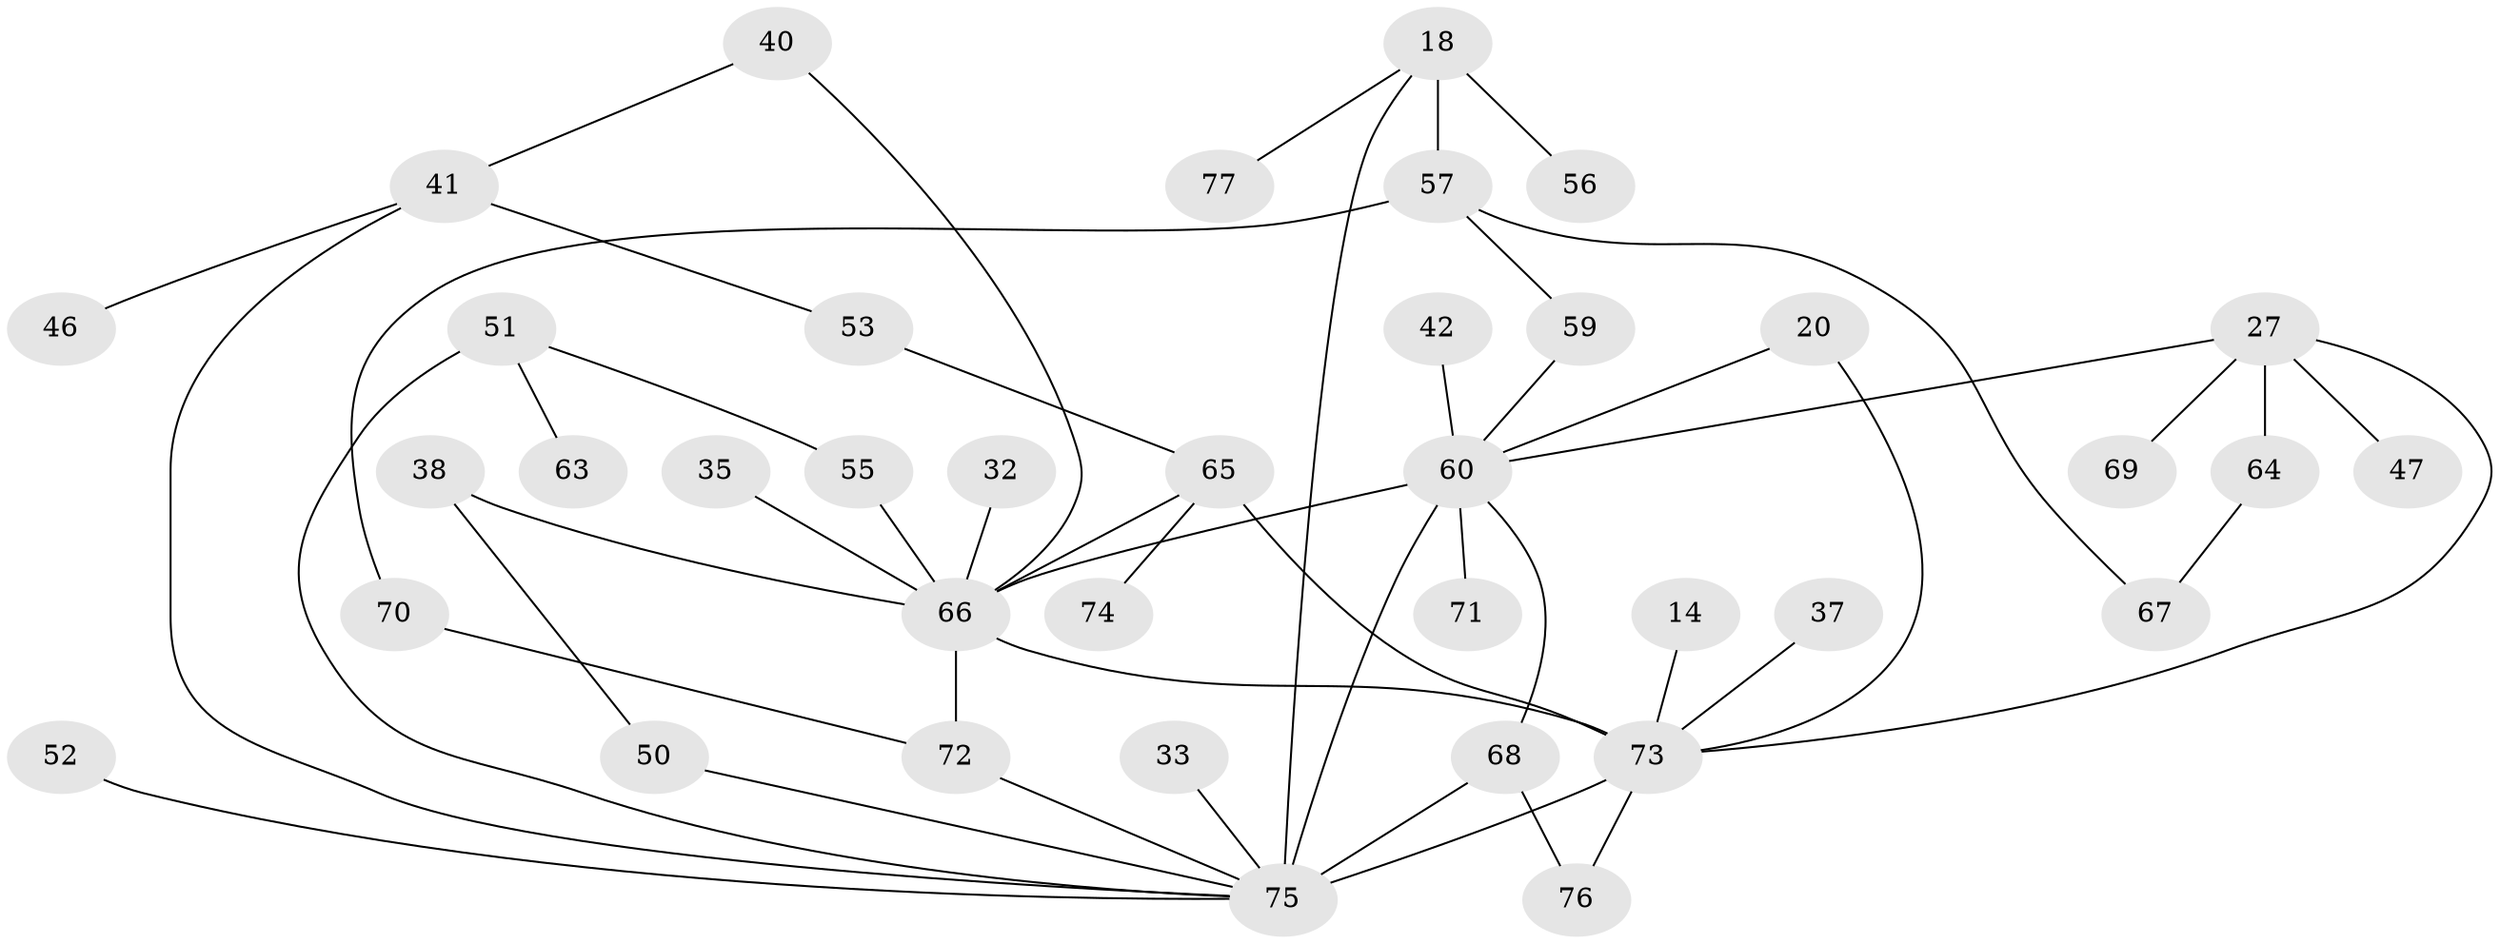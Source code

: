 // original degree distribution, {6: 0.025974025974025976, 4: 0.14285714285714285, 7: 0.025974025974025976, 3: 0.18181818181818182, 5: 0.05194805194805195, 1: 0.2077922077922078, 2: 0.35064935064935066, 8: 0.012987012987012988}
// Generated by graph-tools (version 1.1) at 2025/42/03/09/25 04:42:52]
// undirected, 38 vertices, 51 edges
graph export_dot {
graph [start="1"]
  node [color=gray90,style=filled];
  14;
  18;
  20 [super="+19"];
  27 [super="+22"];
  32;
  33;
  35;
  37;
  38;
  40;
  41;
  42;
  46;
  47;
  50;
  51 [super="+11+8"];
  52;
  53;
  55;
  56 [super="+44"];
  57 [super="+25"];
  59;
  60 [super="+2+3+4"];
  63;
  64;
  65 [super="+34"];
  66 [super="+16+30+43"];
  67;
  68 [super="+58+31"];
  69;
  70;
  71;
  72 [super="+49+24"];
  73 [super="+54+10+29"];
  74;
  75 [super="+28+12+62+61"];
  76;
  77;
  14 -- 73;
  18 -- 77;
  18 -- 56 [weight=2];
  18 -- 57;
  18 -- 75;
  20 -- 73 [weight=3];
  20 -- 60 [weight=3];
  27 -- 47;
  27 -- 64;
  27 -- 69;
  27 -- 60;
  27 -- 73;
  32 -- 66;
  33 -- 75;
  35 -- 66;
  37 -- 73;
  38 -- 50;
  38 -- 66;
  40 -- 41;
  40 -- 66;
  41 -- 46;
  41 -- 53;
  41 -- 75;
  42 -- 60;
  50 -- 75;
  51 -- 55;
  51 -- 63;
  51 -- 75 [weight=2];
  52 -- 75;
  53 -- 65;
  55 -- 66;
  57 -- 70;
  57 -- 59;
  57 -- 67;
  59 -- 60;
  60 -- 71;
  60 -- 66;
  60 -- 75 [weight=5];
  60 -- 68;
  64 -- 67;
  65 -- 74;
  65 -- 66;
  65 -- 73 [weight=2];
  66 -- 72 [weight=2];
  66 -- 73 [weight=2];
  68 -- 76;
  68 -- 75;
  70 -- 72;
  72 -- 75 [weight=2];
  73 -- 75 [weight=2];
  73 -- 76;
}
